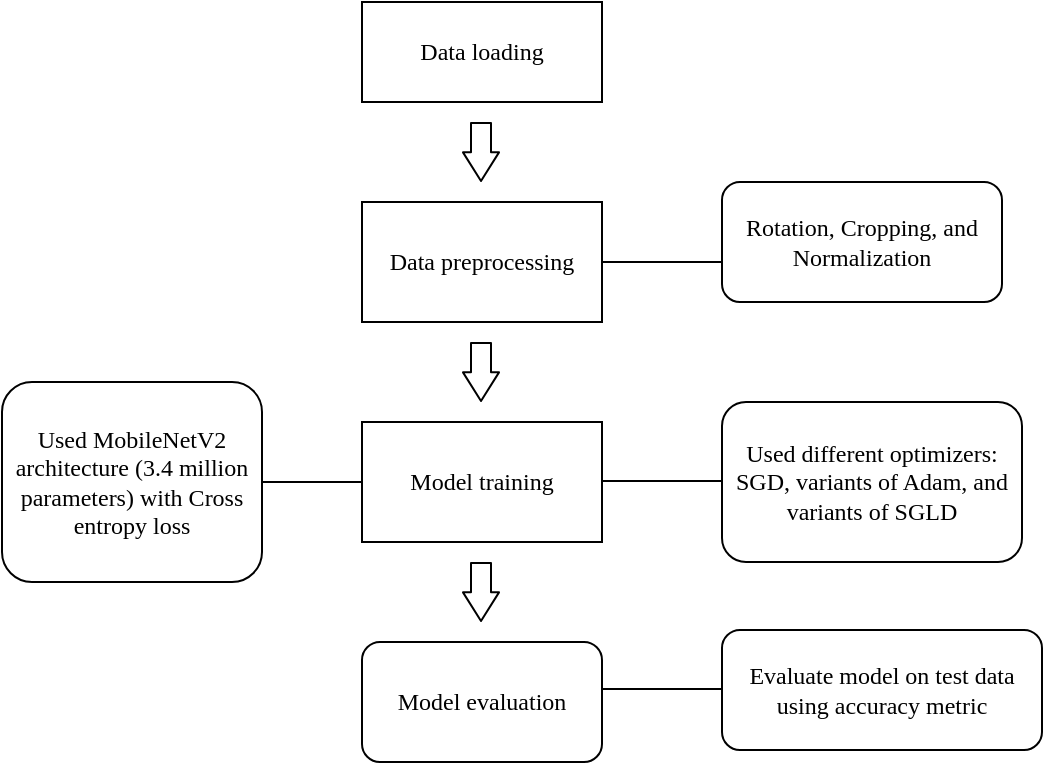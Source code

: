 <mxfile>
    <diagram id="vjSvJy3HgOgSqv3eGNM-" name="Page-1">
        <mxGraphModel dx="1280" dy="737" grid="1" gridSize="10" guides="1" tooltips="1" connect="1" arrows="1" fold="1" page="1" pageScale="1" pageWidth="827" pageHeight="1169" background="none" math="0" shadow="0">
            <root>
                <mxCell id="0"/>
                <mxCell id="1" parent="0"/>
                <mxCell id="2" value="Data loading" style="rounded=0;whiteSpace=wrap;html=1;fontFamily=Palatino;fontSize=12;" vertex="1" parent="1">
                    <mxGeometry x="260" y="40" width="120" height="50" as="geometry"/>
                </mxCell>
                <mxCell id="3" value="Data preprocessing" style="rounded=0;whiteSpace=wrap;html=1;fontFamily=Palatino;fontSize=12;" vertex="1" parent="1">
                    <mxGeometry x="260" y="140" width="120" height="60" as="geometry"/>
                </mxCell>
                <mxCell id="5" value="Rotation, Cropping, and Normalization" style="rounded=1;whiteSpace=wrap;html=1;fontFamily=Palatino;fontSize=12;" vertex="1" parent="1">
                    <mxGeometry x="440" y="130" width="140" height="60" as="geometry"/>
                </mxCell>
                <mxCell id="31" value="" style="edgeStyle=none;html=1;endArrow=baseDash;endFill=0;fontFamily=Palatino;fontSize=12;" edge="1" parent="1" source="6" target="18">
                    <mxGeometry relative="1" as="geometry"/>
                </mxCell>
                <mxCell id="6" value="Model training" style="rounded=0;whiteSpace=wrap;html=1;fontFamily=Palatino;fontSize=12;" vertex="1" parent="1">
                    <mxGeometry x="260" y="250" width="120" height="60" as="geometry"/>
                </mxCell>
                <mxCell id="8" value="Used different optimizers: SGD, variants of Adam, and variants of SGLD" style="rounded=1;whiteSpace=wrap;html=1;fontFamily=Palatino;fontSize=12;" vertex="1" parent="1">
                    <mxGeometry x="440" y="240" width="150" height="80" as="geometry"/>
                </mxCell>
                <mxCell id="9" value="Model evaluation" style="rounded=1;whiteSpace=wrap;html=1;fontFamily=Palatino;fontSize=12;" vertex="1" parent="1">
                    <mxGeometry x="260" y="360" width="120" height="60" as="geometry"/>
                </mxCell>
                <mxCell id="18" value="Used MobileNetV2 architecture (3.4 million parameters) with Cross entropy loss" style="rounded=1;whiteSpace=wrap;html=1;fontFamily=Palatino;fontSize=12;" vertex="1" parent="1">
                    <mxGeometry x="80" y="230" width="130" height="100" as="geometry"/>
                </mxCell>
                <mxCell id="24" value="Evaluate model on test data using accuracy metric" style="rounded=1;whiteSpace=wrap;html=1;fontFamily=Palatino;fontSize=12;" vertex="1" parent="1">
                    <mxGeometry x="440" y="354" width="160" height="60" as="geometry"/>
                </mxCell>
                <mxCell id="26" value="" style="shape=flexArrow;endArrow=classic;html=1;endWidth=7;endSize=4.44;fontFamily=Palatino;fontSize=12;" edge="1" parent="1">
                    <mxGeometry width="50" height="50" relative="1" as="geometry">
                        <mxPoint x="319.5" y="100" as="sourcePoint"/>
                        <mxPoint x="319.5" y="130" as="targetPoint"/>
                    </mxGeometry>
                </mxCell>
                <mxCell id="27" value="" style="shape=flexArrow;endArrow=classic;html=1;endWidth=7;endSize=4.44;fontFamily=Palatino;fontSize=12;" edge="1" parent="1">
                    <mxGeometry width="50" height="50" relative="1" as="geometry">
                        <mxPoint x="319.5" y="210" as="sourcePoint"/>
                        <mxPoint x="319.5" y="240" as="targetPoint"/>
                    </mxGeometry>
                </mxCell>
                <mxCell id="29" value="" style="shape=flexArrow;endArrow=classic;html=1;endWidth=7;endSize=4.44;fontFamily=Palatino;fontSize=12;" edge="1" parent="1">
                    <mxGeometry width="50" height="50" relative="1" as="geometry">
                        <mxPoint x="319.5" y="320" as="sourcePoint"/>
                        <mxPoint x="319.5" y="350" as="targetPoint"/>
                    </mxGeometry>
                </mxCell>
                <mxCell id="33" value="" style="edgeStyle=none;html=1;endArrow=baseDash;endFill=0;fontFamily=Palatino;fontSize=12;" edge="1" parent="1">
                    <mxGeometry relative="1" as="geometry">
                        <mxPoint x="440" y="279.5" as="sourcePoint"/>
                        <mxPoint x="380" y="279.5" as="targetPoint"/>
                    </mxGeometry>
                </mxCell>
                <mxCell id="34" value="" style="edgeStyle=none;html=1;endArrow=baseDash;endFill=0;fontFamily=Palatino;fontSize=12;" edge="1" parent="1">
                    <mxGeometry relative="1" as="geometry">
                        <mxPoint x="440" y="383.5" as="sourcePoint"/>
                        <mxPoint x="380" y="383.5" as="targetPoint"/>
                    </mxGeometry>
                </mxCell>
                <mxCell id="36" value="" style="edgeStyle=none;html=1;endArrow=baseDash;endFill=0;entryX=1;entryY=0.5;entryDx=0;entryDy=0;fontFamily=Palatino;fontSize=12;" edge="1" parent="1" target="3">
                    <mxGeometry relative="1" as="geometry">
                        <mxPoint x="440" y="170" as="sourcePoint"/>
                        <mxPoint x="400" y="170" as="targetPoint"/>
                    </mxGeometry>
                </mxCell>
            </root>
        </mxGraphModel>
    </diagram>
</mxfile>